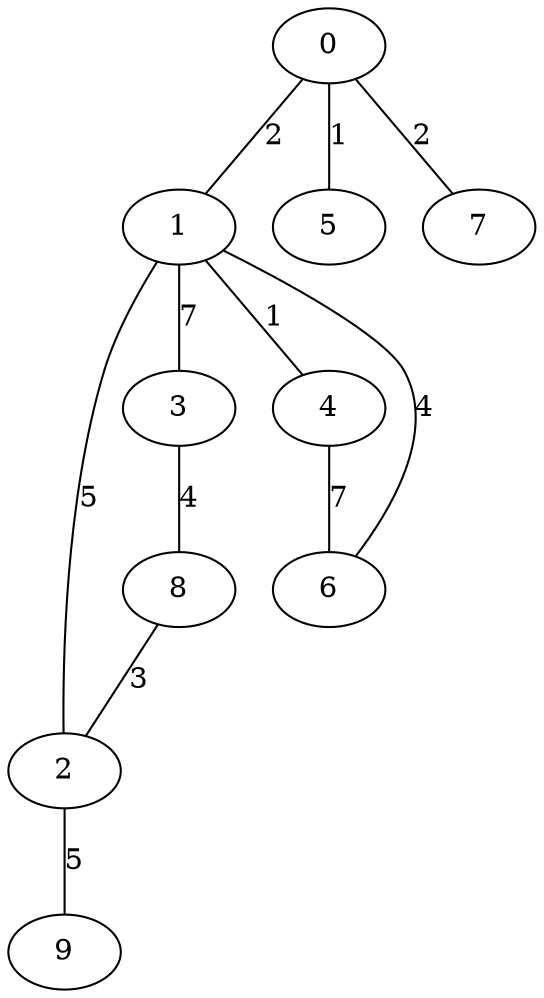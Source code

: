 graph g {
  0 [ habit = 9, size = 370, x = 3, y = 6 ]
  1 [ habit = 5, size = 475, x = 5, y = 5 ]
  2 [ base = 1, habit = 1, size = 464, x = 8, y = 6 ]
  3 [ habit = 6, size = 461, x = 6, y = 10 ]
  4 [ habit = 8, size = 442, x = 4, y = 2 ]
  5 [ habit = 12, size = 445, x = 1, y = 5 ]
  6 [ habit = 3, size = 149, x = 6, y = 1 ]
  7 [ base = 2, habit = 10, size = 514, x = 2, y = 9 ]
  8 [ habit = 2, size = 460, x = 8, y = 10 ]
  9 [ habit = 5, size = 302, x = 10, y = 4 ]

  0 -- 1 [ label = 2, weight = 2 ]
  0 -- 5 [ label = 1, weight = 1 ]
  0 -- 7 [ label = 2, weight = 2 ]
  1 -- 2 [ label = 5, weight = 5 ]
  1 -- 3 [ label = 7, weight = 7 ]
  1 -- 4 [ label = 1, weight = 1 ]
  1 -- 6 [ label = 4, weight = 4 ]
  2 -- 9 [ label = 5, weight = 5 ]
  3 -- 8 [ label = 4, weight = 4 ]
  4 -- 6 [ label = 7, weight = 7 ]
  8 -- 2 [ label = 3, weight = 3 ]
}
